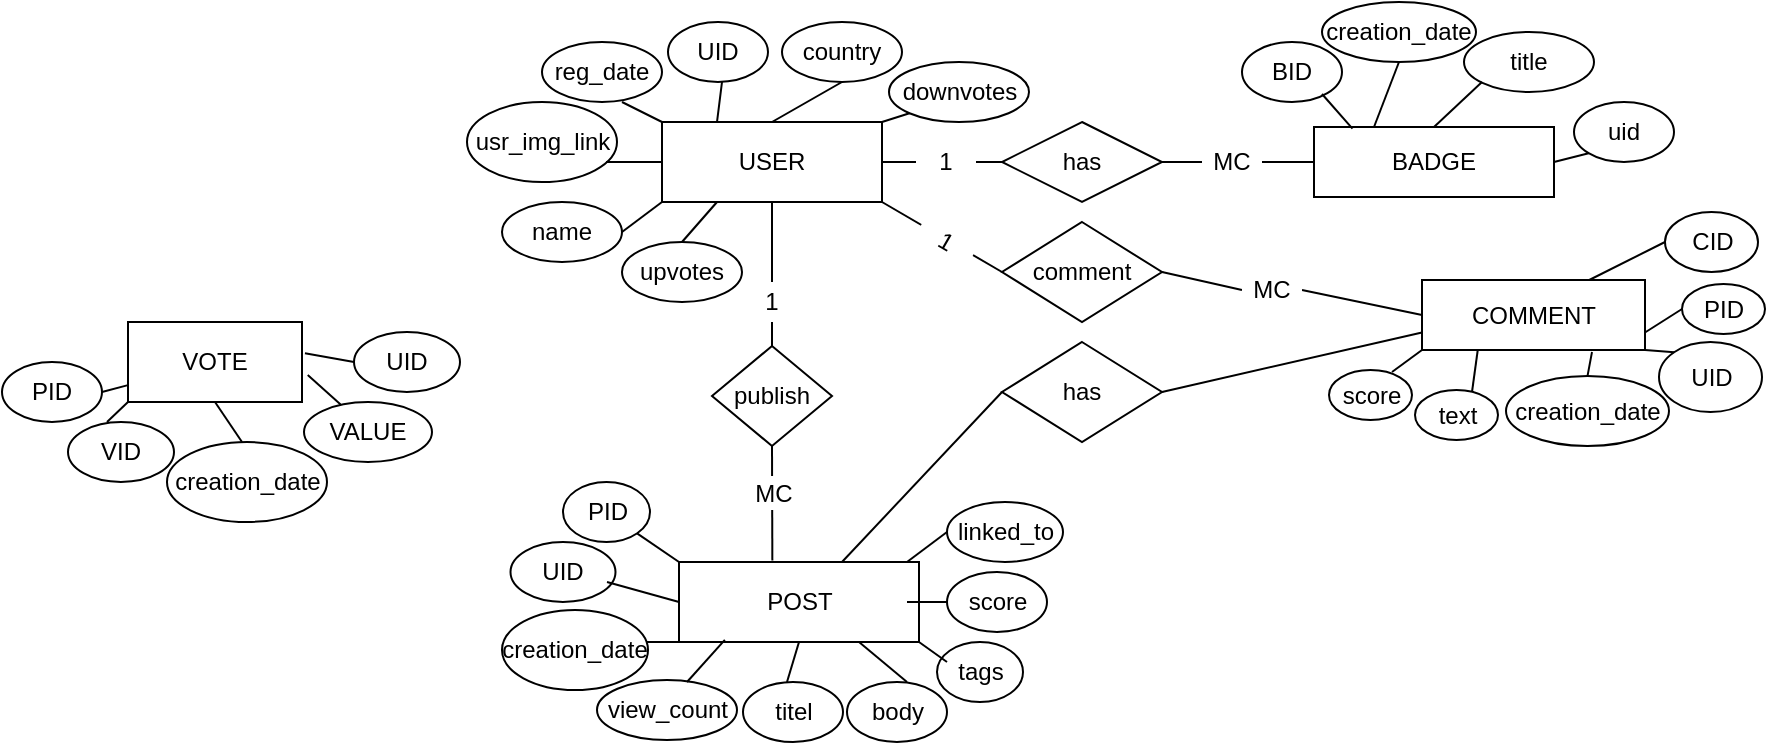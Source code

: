 <mxfile version="26.1.2">
  <diagram id="R2lEEEUBdFMjLlhIrx00" name="Page-1">
    <mxGraphModel dx="1743" dy="1588" grid="1" gridSize="10" guides="1" tooltips="1" connect="1" arrows="1" fold="1" page="1" pageScale="1" pageWidth="850" pageHeight="1100" math="0" shadow="0" extFonts="Permanent Marker^https://fonts.googleapis.com/css?family=Permanent+Marker">
      <root>
        <mxCell id="0" />
        <mxCell id="1" parent="0" />
        <mxCell id="MzXAym6lT5MhWj5hJSEz-1" value="&lt;div&gt;USER&lt;/div&gt;" style="rounded=0;whiteSpace=wrap;html=1;" parent="1" vertex="1">
          <mxGeometry y="30" width="110" height="40" as="geometry" />
        </mxCell>
        <mxCell id="MzXAym6lT5MhWj5hJSEz-2" value="&lt;div&gt;UID&lt;/div&gt;" style="ellipse;whiteSpace=wrap;html=1;" parent="1" vertex="1">
          <mxGeometry x="3" y="-20" width="50" height="30" as="geometry" />
        </mxCell>
        <mxCell id="MzXAym6lT5MhWj5hJSEz-3" value="&lt;div&gt;name&lt;/div&gt;" style="ellipse;whiteSpace=wrap;html=1;" parent="1" vertex="1">
          <mxGeometry x="-80" y="70" width="60" height="30" as="geometry" />
        </mxCell>
        <mxCell id="MzXAym6lT5MhWj5hJSEz-4" value="&lt;div&gt;country&lt;/div&gt;" style="ellipse;whiteSpace=wrap;html=1;" parent="1" vertex="1">
          <mxGeometry x="60" y="-20" width="60" height="30" as="geometry" />
        </mxCell>
        <mxCell id="MzXAym6lT5MhWj5hJSEz-5" value="reg_date" style="ellipse;whiteSpace=wrap;html=1;" parent="1" vertex="1">
          <mxGeometry x="-60" y="-10" width="60" height="30" as="geometry" />
        </mxCell>
        <mxCell id="MzXAym6lT5MhWj5hJSEz-6" value="&lt;div&gt;usr_img_link&lt;/div&gt;" style="ellipse;whiteSpace=wrap;html=1;" parent="1" vertex="1">
          <mxGeometry x="-97.5" y="20" width="75" height="40" as="geometry" />
        </mxCell>
        <mxCell id="MzXAym6lT5MhWj5hJSEz-7" value="&lt;div&gt;upvotes&lt;/div&gt;" style="ellipse;whiteSpace=wrap;html=1;" parent="1" vertex="1">
          <mxGeometry x="-20" y="90" width="60" height="30" as="geometry" />
        </mxCell>
        <mxCell id="MzXAym6lT5MhWj5hJSEz-8" value="downvotes" style="ellipse;whiteSpace=wrap;html=1;" parent="1" vertex="1">
          <mxGeometry x="113.5" width="70" height="30" as="geometry" />
        </mxCell>
        <mxCell id="MzXAym6lT5MhWj5hJSEz-10" value="&lt;div&gt;BADGE&lt;/div&gt;" style="rounded=0;whiteSpace=wrap;html=1;" parent="1" vertex="1">
          <mxGeometry x="326" y="32.5" width="120" height="35" as="geometry" />
        </mxCell>
        <mxCell id="MzXAym6lT5MhWj5hJSEz-11" value="BID" style="ellipse;whiteSpace=wrap;html=1;" parent="1" vertex="1">
          <mxGeometry x="290" y="-10" width="50" height="30" as="geometry" />
        </mxCell>
        <mxCell id="MzXAym6lT5MhWj5hJSEz-12" value="&lt;div&gt;title&lt;/div&gt;" style="ellipse;whiteSpace=wrap;html=1;" parent="1" vertex="1">
          <mxGeometry x="401" y="-15" width="65" height="30" as="geometry" />
        </mxCell>
        <mxCell id="MzXAym6lT5MhWj5hJSEz-13" value="creation_date" style="ellipse;whiteSpace=wrap;html=1;" parent="1" vertex="1">
          <mxGeometry x="330" y="-30" width="77" height="30" as="geometry" />
        </mxCell>
        <mxCell id="MzXAym6lT5MhWj5hJSEz-14" value="uid" style="ellipse;whiteSpace=wrap;html=1;" parent="1" vertex="1">
          <mxGeometry x="456" y="20" width="50" height="30" as="geometry" />
        </mxCell>
        <mxCell id="MzXAym6lT5MhWj5hJSEz-16" value="POST" style="rounded=0;whiteSpace=wrap;html=1;" parent="1" vertex="1">
          <mxGeometry x="8.5" y="250" width="120" height="40" as="geometry" />
        </mxCell>
        <mxCell id="MzXAym6lT5MhWj5hJSEz-17" value="PID" style="ellipse;whiteSpace=wrap;html=1;" parent="1" vertex="1">
          <mxGeometry x="-49.5" y="210" width="43.5" height="30" as="geometry" />
        </mxCell>
        <mxCell id="MzXAym6lT5MhWj5hJSEz-18" value="titel" style="ellipse;whiteSpace=wrap;html=1;" parent="1" vertex="1">
          <mxGeometry x="40.5" y="310" width="50" height="30" as="geometry" />
        </mxCell>
        <mxCell id="MzXAym6lT5MhWj5hJSEz-19" value="body" style="ellipse;whiteSpace=wrap;html=1;" parent="1" vertex="1">
          <mxGeometry x="92.5" y="310" width="50" height="30" as="geometry" />
        </mxCell>
        <mxCell id="MzXAym6lT5MhWj5hJSEz-20" value="tags" style="ellipse;whiteSpace=wrap;html=1;" parent="1" vertex="1">
          <mxGeometry x="137.5" y="290" width="43" height="30" as="geometry" />
        </mxCell>
        <mxCell id="MzXAym6lT5MhWj5hJSEz-21" value="view_count" style="ellipse;whiteSpace=wrap;html=1;" parent="1" vertex="1">
          <mxGeometry x="-32.5" y="309" width="70" height="30" as="geometry" />
        </mxCell>
        <mxCell id="MzXAym6lT5MhWj5hJSEz-22" value="creation_date" style="ellipse;whiteSpace=wrap;html=1;" parent="1" vertex="1">
          <mxGeometry x="-80" y="274" width="73" height="40" as="geometry" />
        </mxCell>
        <mxCell id="MzXAym6lT5MhWj5hJSEz-23" value="score" style="ellipse;whiteSpace=wrap;html=1;" parent="1" vertex="1">
          <mxGeometry x="142.5" y="255" width="50" height="30" as="geometry" />
        </mxCell>
        <mxCell id="MzXAym6lT5MhWj5hJSEz-24" value="UID" style="ellipse;whiteSpace=wrap;html=1;" parent="1" vertex="1">
          <mxGeometry x="-75.75" y="240" width="52.5" height="30" as="geometry" />
        </mxCell>
        <mxCell id="MzXAym6lT5MhWj5hJSEz-25" value="linked_to" style="ellipse;whiteSpace=wrap;html=1;" parent="1" vertex="1">
          <mxGeometry x="142.5" y="220" width="58" height="30" as="geometry" />
        </mxCell>
        <mxCell id="MzXAym6lT5MhWj5hJSEz-26" value="COMMENT" style="rounded=0;whiteSpace=wrap;html=1;" parent="1" vertex="1">
          <mxGeometry x="380" y="109" width="111.5" height="35" as="geometry" />
        </mxCell>
        <mxCell id="MzXAym6lT5MhWj5hJSEz-27" value="&lt;div&gt;CID&lt;/div&gt;" style="ellipse;whiteSpace=wrap;html=1;" parent="1" vertex="1">
          <mxGeometry x="501.5" y="75" width="46.5" height="30" as="geometry" />
        </mxCell>
        <mxCell id="MzXAym6lT5MhWj5hJSEz-28" value="PID" style="ellipse;whiteSpace=wrap;html=1;" parent="1" vertex="1">
          <mxGeometry x="510" y="111" width="41.5" height="25" as="geometry" />
        </mxCell>
        <mxCell id="MzXAym6lT5MhWj5hJSEz-29" value="text" style="ellipse;whiteSpace=wrap;html=1;" parent="1" vertex="1">
          <mxGeometry x="376.5" y="164" width="41.5" height="25" as="geometry" />
        </mxCell>
        <mxCell id="MzXAym6lT5MhWj5hJSEz-30" value="UID" style="ellipse;whiteSpace=wrap;html=1;" parent="1" vertex="1">
          <mxGeometry x="498.5" y="140" width="51.5" height="35" as="geometry" />
        </mxCell>
        <mxCell id="MzXAym6lT5MhWj5hJSEz-31" value="creation_date" style="ellipse;whiteSpace=wrap;html=1;" parent="1" vertex="1">
          <mxGeometry x="422" y="157" width="81.5" height="35" as="geometry" />
        </mxCell>
        <mxCell id="MzXAym6lT5MhWj5hJSEz-32" value="score" style="ellipse;whiteSpace=wrap;html=1;" parent="1" vertex="1">
          <mxGeometry x="333.5" y="154" width="41.5" height="25" as="geometry" />
        </mxCell>
        <mxCell id="yKqKtcvJ76gqDMXew3as-1" value="&lt;div&gt;has&lt;/div&gt;" style="rhombus;whiteSpace=wrap;html=1;" parent="1" vertex="1">
          <mxGeometry x="170" y="30" width="80" height="40" as="geometry" />
        </mxCell>
        <mxCell id="yKqKtcvJ76gqDMXew3as-2" value="" style="endArrow=none;html=1;rounded=0;entryX=1;entryY=0.5;entryDx=0;entryDy=0;exitX=0;exitY=0.5;exitDx=0;exitDy=0;" parent="1" source="yKqKtcvJ76gqDMXew3as-22" target="MzXAym6lT5MhWj5hJSEz-1" edge="1">
          <mxGeometry width="50" height="50" relative="1" as="geometry">
            <mxPoint x="330" y="160" as="sourcePoint" />
            <mxPoint x="380" y="110" as="targetPoint" />
          </mxGeometry>
        </mxCell>
        <mxCell id="yKqKtcvJ76gqDMXew3as-5" value="" style="endArrow=none;html=1;rounded=0;entryX=0;entryY=0.5;entryDx=0;entryDy=0;" parent="1" source="yKqKtcvJ76gqDMXew3as-19" target="MzXAym6lT5MhWj5hJSEz-10" edge="1">
          <mxGeometry width="50" height="50" relative="1" as="geometry">
            <mxPoint x="250" y="50" as="sourcePoint" />
            <mxPoint x="300" as="targetPoint" />
          </mxGeometry>
        </mxCell>
        <mxCell id="yKqKtcvJ76gqDMXew3as-6" value="" style="endArrow=none;html=1;rounded=0;exitX=0.5;exitY=0;exitDx=0;exitDy=0;entryX=0.5;entryY=1;entryDx=0;entryDy=0;" parent="1" source="MzXAym6lT5MhWj5hJSEz-1" target="MzXAym6lT5MhWj5hJSEz-4" edge="1">
          <mxGeometry width="50" height="50" relative="1" as="geometry">
            <mxPoint x="60" y="30" as="sourcePoint" />
            <mxPoint x="110" y="-20" as="targetPoint" />
          </mxGeometry>
        </mxCell>
        <mxCell id="yKqKtcvJ76gqDMXew3as-10" value="" style="endArrow=none;html=1;rounded=0;entryX=0;entryY=1;entryDx=0;entryDy=0;exitX=1;exitY=0.5;exitDx=0;exitDy=0;" parent="1" source="MzXAym6lT5MhWj5hJSEz-3" target="MzXAym6lT5MhWj5hJSEz-1" edge="1">
          <mxGeometry width="50" height="50" relative="1" as="geometry">
            <mxPoint x="-20" y="90" as="sourcePoint" />
            <mxPoint x="30" y="40" as="targetPoint" />
          </mxGeometry>
        </mxCell>
        <mxCell id="yKqKtcvJ76gqDMXew3as-11" value="" style="endArrow=none;html=1;rounded=0;exitX=0.5;exitY=0;exitDx=0;exitDy=0;entryX=0.25;entryY=1;entryDx=0;entryDy=0;" parent="1" source="MzXAym6lT5MhWj5hJSEz-7" target="MzXAym6lT5MhWj5hJSEz-1" edge="1">
          <mxGeometry width="50" height="50" relative="1" as="geometry">
            <mxPoint x="330" y="160" as="sourcePoint" />
            <mxPoint x="380" y="110" as="targetPoint" />
          </mxGeometry>
        </mxCell>
        <mxCell id="yKqKtcvJ76gqDMXew3as-12" value="" style="endArrow=none;html=1;rounded=0;" parent="1" edge="1">
          <mxGeometry width="50" height="50" relative="1" as="geometry">
            <mxPoint x="-28" y="50" as="sourcePoint" />
            <mxPoint y="50" as="targetPoint" />
          </mxGeometry>
        </mxCell>
        <mxCell id="yKqKtcvJ76gqDMXew3as-13" value="" style="endArrow=none;html=1;rounded=0;entryX=0.25;entryY=0;entryDx=0;entryDy=0;" parent="1" target="MzXAym6lT5MhWj5hJSEz-1" edge="1">
          <mxGeometry width="50" height="50" relative="1" as="geometry">
            <mxPoint x="30" y="10" as="sourcePoint" />
            <mxPoint x="80" y="-40" as="targetPoint" />
          </mxGeometry>
        </mxCell>
        <mxCell id="yKqKtcvJ76gqDMXew3as-14" value="" style="endArrow=none;html=1;rounded=0;entryX=0;entryY=0;entryDx=0;entryDy=0;" parent="1" target="MzXAym6lT5MhWj5hJSEz-1" edge="1">
          <mxGeometry width="50" height="50" relative="1" as="geometry">
            <mxPoint x="-20" y="20" as="sourcePoint" />
            <mxPoint x="30" y="-30" as="targetPoint" />
          </mxGeometry>
        </mxCell>
        <mxCell id="yKqKtcvJ76gqDMXew3as-16" value="" style="endArrow=none;html=1;rounded=0;exitX=0.5;exitY=0;exitDx=0;exitDy=0;" parent="1" source="MzXAym6lT5MhWj5hJSEz-10" edge="1">
          <mxGeometry width="50" height="50" relative="1" as="geometry">
            <mxPoint x="360" y="60" as="sourcePoint" />
            <mxPoint x="410" y="10" as="targetPoint" />
          </mxGeometry>
        </mxCell>
        <mxCell id="yKqKtcvJ76gqDMXew3as-18" value="" style="endArrow=none;html=1;rounded=0;entryX=0.5;entryY=1;entryDx=0;entryDy=0;exitX=0.25;exitY=0;exitDx=0;exitDy=0;" parent="1" source="MzXAym6lT5MhWj5hJSEz-10" target="MzXAym6lT5MhWj5hJSEz-13" edge="1">
          <mxGeometry width="50" height="50" relative="1" as="geometry">
            <mxPoint x="370" y="30" as="sourcePoint" />
            <mxPoint x="410" y="-10" as="targetPoint" />
          </mxGeometry>
        </mxCell>
        <mxCell id="yKqKtcvJ76gqDMXew3as-21" value="" style="endArrow=none;html=1;rounded=0;entryX=0;entryY=0.5;entryDx=0;entryDy=0;" parent="1" target="yKqKtcvJ76gqDMXew3as-19" edge="1">
          <mxGeometry width="50" height="50" relative="1" as="geometry">
            <mxPoint x="250" y="50" as="sourcePoint" />
            <mxPoint x="326" y="50" as="targetPoint" />
          </mxGeometry>
        </mxCell>
        <mxCell id="yKqKtcvJ76gqDMXew3as-19" value="MC" style="text;html=1;align=center;verticalAlign=middle;whiteSpace=wrap;rounded=0;fillColor=default;fillStyle=solid;" parent="1" vertex="1">
          <mxGeometry x="270" y="45" width="30" height="10" as="geometry" />
        </mxCell>
        <mxCell id="yKqKtcvJ76gqDMXew3as-23" value="" style="endArrow=none;html=1;rounded=0;entryX=1;entryY=0.5;entryDx=0;entryDy=0;exitX=0;exitY=0.5;exitDx=0;exitDy=0;" parent="1" source="yKqKtcvJ76gqDMXew3as-1" target="yKqKtcvJ76gqDMXew3as-22" edge="1">
          <mxGeometry width="50" height="50" relative="1" as="geometry">
            <mxPoint x="170" y="50" as="sourcePoint" />
            <mxPoint x="110" y="50" as="targetPoint" />
          </mxGeometry>
        </mxCell>
        <mxCell id="yKqKtcvJ76gqDMXew3as-22" value="1" style="text;html=1;align=center;verticalAlign=middle;whiteSpace=wrap;rounded=0;fillColor=default;fillStyle=solid;" parent="1" vertex="1">
          <mxGeometry x="127" y="45" width="30" height="10" as="geometry" />
        </mxCell>
        <mxCell id="yKqKtcvJ76gqDMXew3as-25" value="" style="endArrow=none;html=1;rounded=0;exitX=1;exitY=0.5;exitDx=0;exitDy=0;entryX=0;entryY=1;entryDx=0;entryDy=0;" parent="1" source="MzXAym6lT5MhWj5hJSEz-10" target="MzXAym6lT5MhWj5hJSEz-14" edge="1">
          <mxGeometry width="50" height="50" relative="1" as="geometry">
            <mxPoint x="420" y="90" as="sourcePoint" />
            <mxPoint x="470" y="40" as="targetPoint" />
          </mxGeometry>
        </mxCell>
        <mxCell id="yKqKtcvJ76gqDMXew3as-27" value="" style="endArrow=none;html=1;rounded=0;exitX=0.077;exitY=0.078;exitDx=0;exitDy=0;exitPerimeter=0;" parent="1" edge="1">
          <mxGeometry width="50" height="50" relative="1" as="geometry">
            <mxPoint x="345.24" y="33.34" as="sourcePoint" />
            <mxPoint x="330" y="16" as="targetPoint" />
          </mxGeometry>
        </mxCell>
        <mxCell id="BVFsHVlAH6bEXfjy3V7j-2" value="" style="endArrow=none;html=1;rounded=0;entryX=0;entryY=1;entryDx=0;entryDy=0;" edge="1" parent="1" target="MzXAym6lT5MhWj5hJSEz-8">
          <mxGeometry width="50" height="50" relative="1" as="geometry">
            <mxPoint x="110" y="30" as="sourcePoint" />
            <mxPoint x="160" y="-20" as="targetPoint" />
          </mxGeometry>
        </mxCell>
        <mxCell id="BVFsHVlAH6bEXfjy3V7j-4" value="publish" style="rhombus;whiteSpace=wrap;html=1;" vertex="1" parent="1">
          <mxGeometry x="25" y="142" width="60" height="50" as="geometry" />
        </mxCell>
        <mxCell id="BVFsHVlAH6bEXfjy3V7j-5" value="" style="endArrow=none;html=1;rounded=0;exitX=0.5;exitY=1;exitDx=0;exitDy=0;entryX=0.389;entryY=-0.02;entryDx=0;entryDy=0;entryPerimeter=0;" edge="1" parent="1" source="BVFsHVlAH6bEXfjy3V7j-4" target="MzXAym6lT5MhWj5hJSEz-16">
          <mxGeometry width="50" height="50" relative="1" as="geometry">
            <mxPoint x="152.5" y="250" as="sourcePoint" />
            <mxPoint x="202.5" y="200" as="targetPoint" />
          </mxGeometry>
        </mxCell>
        <mxCell id="BVFsHVlAH6bEXfjy3V7j-7" value="" style="endArrow=none;html=1;rounded=0;exitX=0.5;exitY=0;exitDx=0;exitDy=0;entryX=0.5;entryY=1;entryDx=0;entryDy=0;" edge="1" parent="1" source="BVFsHVlAH6bEXfjy3V7j-4" target="MzXAym6lT5MhWj5hJSEz-1">
          <mxGeometry width="50" height="50" relative="1" as="geometry">
            <mxPoint x="40" y="130" as="sourcePoint" />
            <mxPoint x="90" y="80" as="targetPoint" />
          </mxGeometry>
        </mxCell>
        <mxCell id="BVFsHVlAH6bEXfjy3V7j-8" value="" style="endArrow=none;html=1;rounded=0;entryX=0;entryY=0;entryDx=0;entryDy=0;exitX=1;exitY=1;exitDx=0;exitDy=0;" edge="1" parent="1" source="MzXAym6lT5MhWj5hJSEz-17" target="MzXAym6lT5MhWj5hJSEz-16">
          <mxGeometry width="50" height="50" relative="1" as="geometry">
            <mxPoint x="-7.5" y="240" as="sourcePoint" />
            <mxPoint x="42.5" y="190" as="targetPoint" />
          </mxGeometry>
        </mxCell>
        <mxCell id="BVFsHVlAH6bEXfjy3V7j-9" value="" style="endArrow=none;html=1;rounded=0;entryX=0;entryY=0.5;entryDx=0;entryDy=0;" edge="1" parent="1" target="MzXAym6lT5MhWj5hJSEz-16">
          <mxGeometry width="50" height="50" relative="1" as="geometry">
            <mxPoint x="-27.5" y="260" as="sourcePoint" />
            <mxPoint x="22.5" y="210" as="targetPoint" />
          </mxGeometry>
        </mxCell>
        <mxCell id="BVFsHVlAH6bEXfjy3V7j-10" value="" style="endArrow=none;html=1;rounded=0;entryX=0;entryY=1;entryDx=0;entryDy=0;" edge="1" parent="1" target="MzXAym6lT5MhWj5hJSEz-16">
          <mxGeometry width="50" height="50" relative="1" as="geometry">
            <mxPoint x="-7.5" y="290" as="sourcePoint" />
            <mxPoint x="42.5" y="240" as="targetPoint" />
          </mxGeometry>
        </mxCell>
        <mxCell id="BVFsHVlAH6bEXfjy3V7j-11" value="" style="endArrow=none;html=1;rounded=0;entryX=0.191;entryY=0.973;entryDx=0;entryDy=0;entryPerimeter=0;" edge="1" parent="1" target="MzXAym6lT5MhWj5hJSEz-16">
          <mxGeometry width="50" height="50" relative="1" as="geometry">
            <mxPoint x="12.5" y="310" as="sourcePoint" />
            <mxPoint x="62.5" y="260" as="targetPoint" />
          </mxGeometry>
        </mxCell>
        <mxCell id="BVFsHVlAH6bEXfjy3V7j-12" value="" style="endArrow=none;html=1;rounded=0;entryX=0.5;entryY=1;entryDx=0;entryDy=0;" edge="1" parent="1" target="MzXAym6lT5MhWj5hJSEz-16">
          <mxGeometry width="50" height="50" relative="1" as="geometry">
            <mxPoint x="62.5" y="310" as="sourcePoint" />
            <mxPoint x="112.5" y="260" as="targetPoint" />
          </mxGeometry>
        </mxCell>
        <mxCell id="BVFsHVlAH6bEXfjy3V7j-13" value="" style="endArrow=none;html=1;rounded=0;entryX=0.75;entryY=1;entryDx=0;entryDy=0;" edge="1" parent="1" target="MzXAym6lT5MhWj5hJSEz-16">
          <mxGeometry width="50" height="50" relative="1" as="geometry">
            <mxPoint x="122.5" y="310" as="sourcePoint" />
            <mxPoint x="172.5" y="260" as="targetPoint" />
          </mxGeometry>
        </mxCell>
        <mxCell id="BVFsHVlAH6bEXfjy3V7j-14" value="" style="endArrow=none;html=1;rounded=0;entryX=1;entryY=1;entryDx=0;entryDy=0;" edge="1" parent="1" target="MzXAym6lT5MhWj5hJSEz-16">
          <mxGeometry width="50" height="50" relative="1" as="geometry">
            <mxPoint x="142.5" y="300" as="sourcePoint" />
            <mxPoint x="192.5" y="250" as="targetPoint" />
          </mxGeometry>
        </mxCell>
        <mxCell id="BVFsHVlAH6bEXfjy3V7j-15" value="" style="endArrow=none;html=1;rounded=0;entryX=0;entryY=0.5;entryDx=0;entryDy=0;" edge="1" parent="1" target="MzXAym6lT5MhWj5hJSEz-25">
          <mxGeometry width="50" height="50" relative="1" as="geometry">
            <mxPoint x="122.5" y="250" as="sourcePoint" />
            <mxPoint x="172.5" y="200" as="targetPoint" />
          </mxGeometry>
        </mxCell>
        <mxCell id="BVFsHVlAH6bEXfjy3V7j-16" value="" style="endArrow=none;html=1;rounded=0;entryX=0;entryY=0.5;entryDx=0;entryDy=0;" edge="1" parent="1" target="MzXAym6lT5MhWj5hJSEz-23">
          <mxGeometry width="50" height="50" relative="1" as="geometry">
            <mxPoint x="122.5" y="270" as="sourcePoint" />
            <mxPoint x="172.5" y="220" as="targetPoint" />
          </mxGeometry>
        </mxCell>
        <mxCell id="BVFsHVlAH6bEXfjy3V7j-17" value="" style="endArrow=none;html=1;rounded=0;entryX=0;entryY=1;entryDx=0;entryDy=0;" edge="1" parent="1" target="MzXAym6lT5MhWj5hJSEz-26">
          <mxGeometry width="50" height="50" relative="1" as="geometry">
            <mxPoint x="365" y="155" as="sourcePoint" />
            <mxPoint x="415" y="105" as="targetPoint" />
          </mxGeometry>
        </mxCell>
        <mxCell id="BVFsHVlAH6bEXfjy3V7j-18" value="" style="endArrow=none;html=1;rounded=0;entryX=0.25;entryY=1;entryDx=0;entryDy=0;" edge="1" parent="1" target="MzXAym6lT5MhWj5hJSEz-26">
          <mxGeometry width="50" height="50" relative="1" as="geometry">
            <mxPoint x="405" y="165" as="sourcePoint" />
            <mxPoint x="455" y="115" as="targetPoint" />
          </mxGeometry>
        </mxCell>
        <mxCell id="BVFsHVlAH6bEXfjy3V7j-20" value="" style="endArrow=none;html=1;rounded=0;entryX=0.75;entryY=0;entryDx=0;entryDy=0;exitX=0;exitY=0.5;exitDx=0;exitDy=0;" edge="1" parent="1" source="MzXAym6lT5MhWj5hJSEz-27" target="MzXAym6lT5MhWj5hJSEz-26">
          <mxGeometry width="50" height="50" relative="1" as="geometry">
            <mxPoint x="495" y="85" as="sourcePoint" />
            <mxPoint x="545" y="35" as="targetPoint" />
          </mxGeometry>
        </mxCell>
        <mxCell id="BVFsHVlAH6bEXfjy3V7j-22" value="" style="endArrow=none;html=1;rounded=0;entryX=0;entryY=0.5;entryDx=0;entryDy=0;exitX=1;exitY=0.75;exitDx=0;exitDy=0;" edge="1" parent="1" source="MzXAym6lT5MhWj5hJSEz-26" target="MzXAym6lT5MhWj5hJSEz-28">
          <mxGeometry width="50" height="50" relative="1" as="geometry">
            <mxPoint x="495" y="135" as="sourcePoint" />
            <mxPoint x="545" y="85" as="targetPoint" />
          </mxGeometry>
        </mxCell>
        <mxCell id="BVFsHVlAH6bEXfjy3V7j-23" value="" style="endArrow=none;html=1;rounded=0;entryX=1;entryY=1;entryDx=0;entryDy=0;exitX=0;exitY=0;exitDx=0;exitDy=0;" edge="1" parent="1" source="MzXAym6lT5MhWj5hJSEz-30" target="MzXAym6lT5MhWj5hJSEz-26">
          <mxGeometry width="50" height="50" relative="1" as="geometry">
            <mxPoint x="575" y="215" as="sourcePoint" />
            <mxPoint x="625" y="165" as="targetPoint" />
          </mxGeometry>
        </mxCell>
        <mxCell id="BVFsHVlAH6bEXfjy3V7j-24" value="" style="endArrow=none;html=1;rounded=0;exitX=0.5;exitY=0;exitDx=0;exitDy=0;" edge="1" parent="1" source="MzXAym6lT5MhWj5hJSEz-31">
          <mxGeometry width="50" height="50" relative="1" as="geometry">
            <mxPoint x="415" y="195" as="sourcePoint" />
            <mxPoint x="465" y="145" as="targetPoint" />
          </mxGeometry>
        </mxCell>
        <mxCell id="BVFsHVlAH6bEXfjy3V7j-25" value="VOTE" style="rounded=0;whiteSpace=wrap;html=1;" vertex="1" parent="1">
          <mxGeometry x="-267" y="130" width="87" height="40" as="geometry" />
        </mxCell>
        <mxCell id="BVFsHVlAH6bEXfjy3V7j-26" value="VALUE" style="ellipse;whiteSpace=wrap;html=1;" vertex="1" parent="1">
          <mxGeometry x="-179" y="170" width="64" height="30" as="geometry" />
        </mxCell>
        <mxCell id="BVFsHVlAH6bEXfjy3V7j-27" value="PID" style="ellipse;whiteSpace=wrap;html=1;" vertex="1" parent="1">
          <mxGeometry x="-330" y="150" width="50" height="30" as="geometry" />
        </mxCell>
        <mxCell id="BVFsHVlAH6bEXfjy3V7j-28" value="UID" style="ellipse;whiteSpace=wrap;html=1;" vertex="1" parent="1">
          <mxGeometry x="-154" y="135" width="53" height="30" as="geometry" />
        </mxCell>
        <mxCell id="BVFsHVlAH6bEXfjy3V7j-29" value="VID" style="ellipse;whiteSpace=wrap;html=1;" vertex="1" parent="1">
          <mxGeometry x="-297" y="180" width="53" height="30" as="geometry" />
        </mxCell>
        <mxCell id="BVFsHVlAH6bEXfjy3V7j-30" value="creation_date" style="ellipse;whiteSpace=wrap;html=1;" vertex="1" parent="1">
          <mxGeometry x="-247.5" y="190" width="80" height="40" as="geometry" />
        </mxCell>
        <mxCell id="BVFsHVlAH6bEXfjy3V7j-32" value="" style="endArrow=none;html=1;rounded=0;entryX=0.5;entryY=1;entryDx=0;entryDy=0;" edge="1" parent="1" target="BVFsHVlAH6bEXfjy3V7j-25">
          <mxGeometry width="50" height="50" relative="1" as="geometry">
            <mxPoint x="-210" y="190" as="sourcePoint" />
            <mxPoint x="-160" y="140" as="targetPoint" />
          </mxGeometry>
        </mxCell>
        <mxCell id="BVFsHVlAH6bEXfjy3V7j-33" value="" style="endArrow=none;html=1;rounded=0;entryX=1.017;entryY=0.39;entryDx=0;entryDy=0;entryPerimeter=0;exitX=0;exitY=0.5;exitDx=0;exitDy=0;" edge="1" parent="1" source="BVFsHVlAH6bEXfjy3V7j-28" target="BVFsHVlAH6bEXfjy3V7j-25">
          <mxGeometry width="50" height="50" relative="1" as="geometry">
            <mxPoint x="-160" y="150" as="sourcePoint" />
            <mxPoint x="-100" y="100" as="targetPoint" />
          </mxGeometry>
        </mxCell>
        <mxCell id="BVFsHVlAH6bEXfjy3V7j-34" value="" style="endArrow=none;html=1;rounded=0;entryX=1.033;entryY=0.664;entryDx=0;entryDy=0;entryPerimeter=0;exitX=0.286;exitY=0.04;exitDx=0;exitDy=0;exitPerimeter=0;" edge="1" parent="1" source="BVFsHVlAH6bEXfjy3V7j-26" target="BVFsHVlAH6bEXfjy3V7j-25">
          <mxGeometry width="50" height="50" relative="1" as="geometry">
            <mxPoint x="-170" y="180" as="sourcePoint" />
            <mxPoint x="-120" y="130" as="targetPoint" />
          </mxGeometry>
        </mxCell>
        <mxCell id="BVFsHVlAH6bEXfjy3V7j-50" value="" style="endArrow=none;html=1;rounded=0;exitX=1;exitY=0.5;exitDx=0;exitDy=0;" edge="1" parent="1" source="BVFsHVlAH6bEXfjy3V7j-27" target="BVFsHVlAH6bEXfjy3V7j-25">
          <mxGeometry width="50" height="50" relative="1" as="geometry">
            <mxPoint x="-307.5" y="130" as="sourcePoint" />
            <mxPoint x="-257.5" y="80" as="targetPoint" />
          </mxGeometry>
        </mxCell>
        <mxCell id="BVFsHVlAH6bEXfjy3V7j-52" value="" style="endArrow=none;html=1;rounded=0;entryX=0;entryY=1;entryDx=0;entryDy=0;" edge="1" parent="1" target="BVFsHVlAH6bEXfjy3V7j-25">
          <mxGeometry width="50" height="50" relative="1" as="geometry">
            <mxPoint x="-277.5" y="180" as="sourcePoint" />
            <mxPoint x="-227.5" y="130" as="targetPoint" />
          </mxGeometry>
        </mxCell>
        <mxCell id="BVFsHVlAH6bEXfjy3V7j-54" value="1" style="text;html=1;align=center;verticalAlign=middle;whiteSpace=wrap;rounded=0;fillColor=default;fillStyle=solid;" vertex="1" parent="1">
          <mxGeometry x="40" y="110" width="30" height="20" as="geometry" />
        </mxCell>
        <mxCell id="BVFsHVlAH6bEXfjy3V7j-55" value="MC" style="text;html=1;align=center;verticalAlign=middle;whiteSpace=wrap;rounded=0;fillColor=default;fillStyle=solid;" vertex="1" parent="1">
          <mxGeometry x="40.5" y="207" width="30" height="17" as="geometry" />
        </mxCell>
        <mxCell id="BVFsHVlAH6bEXfjy3V7j-57" value="" style="endArrow=none;html=1;rounded=0;entryX=0;entryY=0.5;entryDx=0;entryDy=0;exitX=1;exitY=1;exitDx=0;exitDy=0;" edge="1" parent="1" source="MzXAym6lT5MhWj5hJSEz-1" target="BVFsHVlAH6bEXfjy3V7j-58">
          <mxGeometry width="50" height="50" relative="1" as="geometry">
            <mxPoint x="170" y="160" as="sourcePoint" />
            <mxPoint x="220" y="110" as="targetPoint" />
          </mxGeometry>
        </mxCell>
        <mxCell id="BVFsHVlAH6bEXfjy3V7j-58" value="comment" style="rhombus;whiteSpace=wrap;html=1;" vertex="1" parent="1">
          <mxGeometry x="170" y="80" width="80" height="50" as="geometry" />
        </mxCell>
        <mxCell id="BVFsHVlAH6bEXfjy3V7j-59" value="" style="endArrow=none;html=1;rounded=0;entryX=0;entryY=0.5;entryDx=0;entryDy=0;exitX=1;exitY=0.5;exitDx=0;exitDy=0;" edge="1" parent="1" source="BVFsHVlAH6bEXfjy3V7j-64" target="MzXAym6lT5MhWj5hJSEz-26">
          <mxGeometry width="50" height="50" relative="1" as="geometry">
            <mxPoint x="310" y="130" as="sourcePoint" />
            <mxPoint x="360" y="80" as="targetPoint" />
          </mxGeometry>
        </mxCell>
        <mxCell id="BVFsHVlAH6bEXfjy3V7j-60" value="" style="endArrow=none;html=1;rounded=0;entryX=0;entryY=0.75;entryDx=0;entryDy=0;exitX=1;exitY=0.5;exitDx=0;exitDy=0;" edge="1" parent="1" source="BVFsHVlAH6bEXfjy3V7j-61" target="MzXAym6lT5MhWj5hJSEz-26">
          <mxGeometry width="50" height="50" relative="1" as="geometry">
            <mxPoint x="250" y="164" as="sourcePoint" />
            <mxPoint x="300" y="114" as="targetPoint" />
          </mxGeometry>
        </mxCell>
        <mxCell id="BVFsHVlAH6bEXfjy3V7j-61" value="has" style="rhombus;whiteSpace=wrap;html=1;" vertex="1" parent="1">
          <mxGeometry x="170" y="140" width="80" height="50" as="geometry" />
        </mxCell>
        <mxCell id="BVFsHVlAH6bEXfjy3V7j-62" value="" style="endArrow=none;html=1;rounded=0;entryX=0;entryY=0.5;entryDx=0;entryDy=0;" edge="1" parent="1" target="BVFsHVlAH6bEXfjy3V7j-61">
          <mxGeometry width="50" height="50" relative="1" as="geometry">
            <mxPoint x="90" y="250" as="sourcePoint" />
            <mxPoint x="140" y="200" as="targetPoint" />
          </mxGeometry>
        </mxCell>
        <mxCell id="BVFsHVlAH6bEXfjy3V7j-63" value="1" style="text;html=1;align=center;verticalAlign=middle;whiteSpace=wrap;rounded=0;fillColor=default;fillStyle=solid;rotation=30;" vertex="1" parent="1">
          <mxGeometry x="127" y="85" width="30" height="10" as="geometry" />
        </mxCell>
        <mxCell id="BVFsHVlAH6bEXfjy3V7j-65" value="" style="endArrow=none;html=1;rounded=0;entryX=0;entryY=0.5;entryDx=0;entryDy=0;exitX=1;exitY=0.5;exitDx=0;exitDy=0;" edge="1" parent="1" source="BVFsHVlAH6bEXfjy3V7j-58" target="BVFsHVlAH6bEXfjy3V7j-64">
          <mxGeometry width="50" height="50" relative="1" as="geometry">
            <mxPoint x="250" y="105" as="sourcePoint" />
            <mxPoint x="380" y="127" as="targetPoint" />
          </mxGeometry>
        </mxCell>
        <mxCell id="BVFsHVlAH6bEXfjy3V7j-64" value="MC" style="text;html=1;align=center;verticalAlign=middle;whiteSpace=wrap;rounded=0;fillColor=default;fillStyle=solid;" vertex="1" parent="1">
          <mxGeometry x="290" y="109" width="30" height="10" as="geometry" />
        </mxCell>
      </root>
    </mxGraphModel>
  </diagram>
</mxfile>

